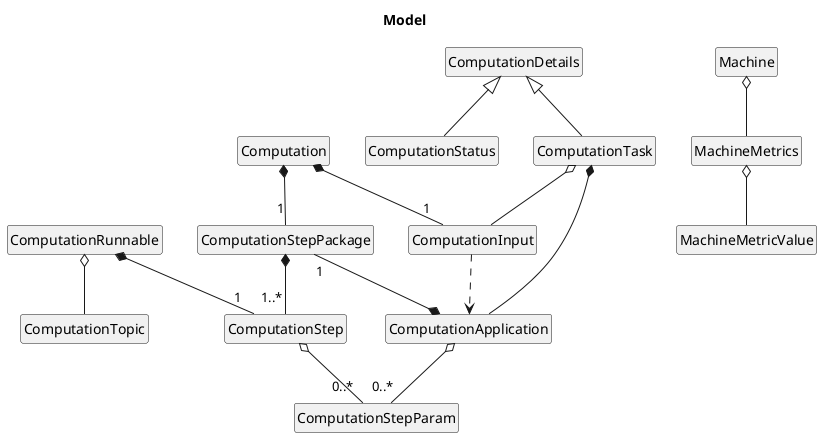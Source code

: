 @startuml
    title Model

    hide class circle
    hide class fields
    hide class methods

    class ComputationTask
    class ComputationApplication
    class ComputationInput
    class ComputationStep
    class ComputationStepPackage
    class ComputationStepParam
    class ComputationRunnable
    class ComputationTopic
    class Computation
    class ComputationStatus
    class ComputationDetails
    class Machine
    class MachineMetrics
    class MachineMetricValue

    ComputationDetails <|-- ComputationTask
    ComputationDetails <|-- ComputationStatus
    ComputationTask *-- ComputationApplication
    ComputationTask o-- ComputationInput
    ComputationApplication o-- "0..*" ComputationStepParam
    ComputationInput ..> ComputationApplication
    ComputationStepPackage *-- "1..*" ComputationStep
    ComputationStepPackage "1" --* ComputationApplication
    ComputationStep o-- "0..*" ComputationStepParam
    ComputationRunnable *-- "1" ComputationStep
    ComputationRunnable o-- ComputationTopic
    Computation *-- "1"ComputationStepPackage
    Computation *-- "1" ComputationInput
    Machine o-- MachineMetrics
    MachineMetrics o-- MachineMetricValue
@enduml